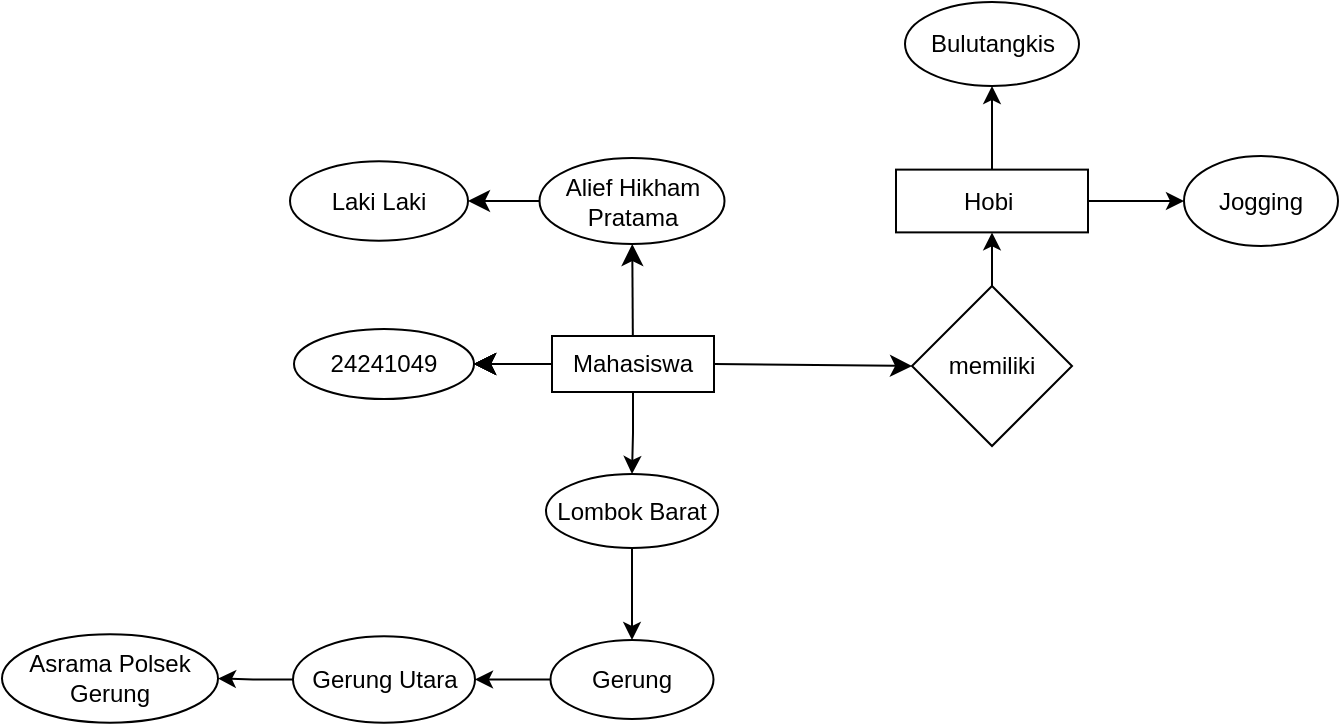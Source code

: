 <mxfile version="26.2.12">
  <diagram name="Halaman-1" id="LKj9e6zo94bGtGskfQpC">
    <mxGraphModel dx="1427" dy="451" grid="0" gridSize="10" guides="1" tooltips="1" connect="1" arrows="1" fold="1" page="0" pageScale="1" pageWidth="827" pageHeight="1169" math="0" shadow="0">
      <root>
        <mxCell id="0" />
        <mxCell id="1" parent="0" />
        <mxCell id="KcbQTB5hiwEDn01eyoOd-12" value="" style="edgeStyle=orthogonalEdgeStyle;rounded=0;orthogonalLoop=1;jettySize=auto;html=1;" edge="1" parent="1" source="7X-rrg_BP8-lbnwgWJdB-1" target="KcbQTB5hiwEDn01eyoOd-11">
          <mxGeometry relative="1" as="geometry" />
        </mxCell>
        <mxCell id="7X-rrg_BP8-lbnwgWJdB-1" value="memiliki" style="rhombus;whiteSpace=wrap;html=1;" parent="1" vertex="1">
          <mxGeometry x="350" y="160" width="80" height="80" as="geometry" />
        </mxCell>
        <mxCell id="7X-rrg_BP8-lbnwgWJdB-5" value="" style="edgeStyle=none;curved=1;rounded=0;orthogonalLoop=1;jettySize=auto;html=1;fontSize=12;startSize=8;endSize=8;" parent="1" source="7X-rrg_BP8-lbnwgWJdB-2" target="7X-rrg_BP8-lbnwgWJdB-4" edge="1">
          <mxGeometry relative="1" as="geometry" />
        </mxCell>
        <mxCell id="7X-rrg_BP8-lbnwgWJdB-6" value="" style="edgeStyle=none;curved=1;rounded=0;orthogonalLoop=1;jettySize=auto;html=1;fontSize=12;startSize=8;endSize=8;" parent="1" source="7X-rrg_BP8-lbnwgWJdB-2" target="7X-rrg_BP8-lbnwgWJdB-4" edge="1">
          <mxGeometry relative="1" as="geometry" />
        </mxCell>
        <mxCell id="7X-rrg_BP8-lbnwgWJdB-7" value="" style="edgeStyle=none;curved=1;rounded=0;orthogonalLoop=1;jettySize=auto;html=1;fontSize=12;startSize=8;endSize=8;" parent="1" source="7X-rrg_BP8-lbnwgWJdB-2" target="7X-rrg_BP8-lbnwgWJdB-4" edge="1">
          <mxGeometry relative="1" as="geometry" />
        </mxCell>
        <mxCell id="7X-rrg_BP8-lbnwgWJdB-8" value="" style="edgeStyle=none;curved=1;rounded=0;orthogonalLoop=1;jettySize=auto;html=1;fontSize=12;startSize=8;endSize=8;" parent="1" source="7X-rrg_BP8-lbnwgWJdB-2" target="7X-rrg_BP8-lbnwgWJdB-4" edge="1">
          <mxGeometry relative="1" as="geometry" />
        </mxCell>
        <mxCell id="7X-rrg_BP8-lbnwgWJdB-11" value="" style="edgeStyle=none;curved=1;rounded=0;orthogonalLoop=1;jettySize=auto;html=1;fontSize=12;startSize=8;endSize=8;" parent="1" source="7X-rrg_BP8-lbnwgWJdB-2" target="7X-rrg_BP8-lbnwgWJdB-4" edge="1">
          <mxGeometry relative="1" as="geometry">
            <Array as="points">
              <mxPoint x="156" y="199" />
            </Array>
          </mxGeometry>
        </mxCell>
        <mxCell id="7X-rrg_BP8-lbnwgWJdB-17" value="" style="edgeStyle=none;curved=1;rounded=0;orthogonalLoop=1;jettySize=auto;html=1;fontSize=12;startSize=8;endSize=8;" parent="1" source="7X-rrg_BP8-lbnwgWJdB-2" target="7X-rrg_BP8-lbnwgWJdB-16" edge="1">
          <mxGeometry relative="1" as="geometry" />
        </mxCell>
        <mxCell id="7X-rrg_BP8-lbnwgWJdB-21" style="edgeStyle=none;curved=1;rounded=0;orthogonalLoop=1;jettySize=auto;html=1;exitX=1;exitY=0.5;exitDx=0;exitDy=0;entryX=0;entryY=0.5;entryDx=0;entryDy=0;fontSize=12;startSize=8;endSize=8;" parent="1" source="7X-rrg_BP8-lbnwgWJdB-2" target="7X-rrg_BP8-lbnwgWJdB-1" edge="1">
          <mxGeometry relative="1" as="geometry" />
        </mxCell>
        <mxCell id="KcbQTB5hiwEDn01eyoOd-4" value="" style="edgeStyle=orthogonalEdgeStyle;rounded=0;orthogonalLoop=1;jettySize=auto;html=1;" edge="1" parent="1" source="7X-rrg_BP8-lbnwgWJdB-2" target="KcbQTB5hiwEDn01eyoOd-3">
          <mxGeometry relative="1" as="geometry" />
        </mxCell>
        <mxCell id="7X-rrg_BP8-lbnwgWJdB-2" value="Mahasiswa" style="whiteSpace=wrap;html=1;" parent="1" vertex="1">
          <mxGeometry x="170" y="185" width="81" height="28" as="geometry" />
        </mxCell>
        <mxCell id="7X-rrg_BP8-lbnwgWJdB-4" value="24241049" style="ellipse;whiteSpace=wrap;html=1;" parent="1" vertex="1">
          <mxGeometry x="41" y="181.5" width="90" height="35" as="geometry" />
        </mxCell>
        <mxCell id="7X-rrg_BP8-lbnwgWJdB-19" value="" style="edgeStyle=none;curved=1;rounded=0;orthogonalLoop=1;jettySize=auto;html=1;fontSize=12;startSize=8;endSize=8;" parent="1" source="7X-rrg_BP8-lbnwgWJdB-16" target="7X-rrg_BP8-lbnwgWJdB-18" edge="1">
          <mxGeometry relative="1" as="geometry" />
        </mxCell>
        <mxCell id="7X-rrg_BP8-lbnwgWJdB-16" value="Alief Hikham Pratama" style="ellipse;whiteSpace=wrap;html=1;" parent="1" vertex="1">
          <mxGeometry x="163.75" y="96" width="92.5" height="43" as="geometry" />
        </mxCell>
        <mxCell id="7X-rrg_BP8-lbnwgWJdB-18" value="Laki Laki" style="ellipse;whiteSpace=wrap;html=1;" parent="1" vertex="1">
          <mxGeometry x="39" y="97.63" width="89" height="39.75" as="geometry" />
        </mxCell>
        <mxCell id="KcbQTB5hiwEDn01eyoOd-6" value="" style="edgeStyle=orthogonalEdgeStyle;rounded=0;orthogonalLoop=1;jettySize=auto;html=1;" edge="1" parent="1" source="KcbQTB5hiwEDn01eyoOd-3" target="KcbQTB5hiwEDn01eyoOd-5">
          <mxGeometry relative="1" as="geometry" />
        </mxCell>
        <mxCell id="KcbQTB5hiwEDn01eyoOd-3" value="Lombok Barat" style="ellipse;whiteSpace=wrap;html=1;" vertex="1" parent="1">
          <mxGeometry x="167" y="254" width="86" height="37" as="geometry" />
        </mxCell>
        <mxCell id="KcbQTB5hiwEDn01eyoOd-8" value="" style="edgeStyle=orthogonalEdgeStyle;rounded=0;orthogonalLoop=1;jettySize=auto;html=1;" edge="1" parent="1" source="KcbQTB5hiwEDn01eyoOd-5" target="KcbQTB5hiwEDn01eyoOd-7">
          <mxGeometry relative="1" as="geometry" />
        </mxCell>
        <mxCell id="KcbQTB5hiwEDn01eyoOd-5" value="Gerung" style="ellipse;whiteSpace=wrap;html=1;" vertex="1" parent="1">
          <mxGeometry x="169.25" y="337" width="81.5" height="39.5" as="geometry" />
        </mxCell>
        <mxCell id="KcbQTB5hiwEDn01eyoOd-10" value="" style="edgeStyle=orthogonalEdgeStyle;rounded=0;orthogonalLoop=1;jettySize=auto;html=1;" edge="1" parent="1" source="KcbQTB5hiwEDn01eyoOd-7" target="KcbQTB5hiwEDn01eyoOd-9">
          <mxGeometry relative="1" as="geometry" />
        </mxCell>
        <mxCell id="KcbQTB5hiwEDn01eyoOd-7" value="Gerung Utara" style="ellipse;whiteSpace=wrap;html=1;" vertex="1" parent="1">
          <mxGeometry x="40.5" y="335.13" width="91" height="43.25" as="geometry" />
        </mxCell>
        <mxCell id="KcbQTB5hiwEDn01eyoOd-9" value="Asrama Polsek Gerung" style="ellipse;whiteSpace=wrap;html=1;" vertex="1" parent="1">
          <mxGeometry x="-105" y="334.13" width="108" height="44.25" as="geometry" />
        </mxCell>
        <mxCell id="KcbQTB5hiwEDn01eyoOd-16" value="" style="edgeStyle=orthogonalEdgeStyle;rounded=0;orthogonalLoop=1;jettySize=auto;html=1;" edge="1" parent="1" source="KcbQTB5hiwEDn01eyoOd-11" target="KcbQTB5hiwEDn01eyoOd-15">
          <mxGeometry relative="1" as="geometry" />
        </mxCell>
        <mxCell id="KcbQTB5hiwEDn01eyoOd-18" value="" style="edgeStyle=orthogonalEdgeStyle;rounded=0;orthogonalLoop=1;jettySize=auto;html=1;" edge="1" parent="1" source="KcbQTB5hiwEDn01eyoOd-11" target="KcbQTB5hiwEDn01eyoOd-17">
          <mxGeometry relative="1" as="geometry" />
        </mxCell>
        <mxCell id="KcbQTB5hiwEDn01eyoOd-11" value="Hobi&amp;nbsp;" style="whiteSpace=wrap;html=1;" vertex="1" parent="1">
          <mxGeometry x="342" y="101.81" width="96" height="31.38" as="geometry" />
        </mxCell>
        <mxCell id="KcbQTB5hiwEDn01eyoOd-15" value="Jogging" style="ellipse;whiteSpace=wrap;html=1;" vertex="1" parent="1">
          <mxGeometry x="486" y="95" width="77" height="45" as="geometry" />
        </mxCell>
        <mxCell id="KcbQTB5hiwEDn01eyoOd-17" value="Bulutangkis" style="ellipse;whiteSpace=wrap;html=1;" vertex="1" parent="1">
          <mxGeometry x="346.5" y="18" width="87" height="42" as="geometry" />
        </mxCell>
      </root>
    </mxGraphModel>
  </diagram>
</mxfile>
